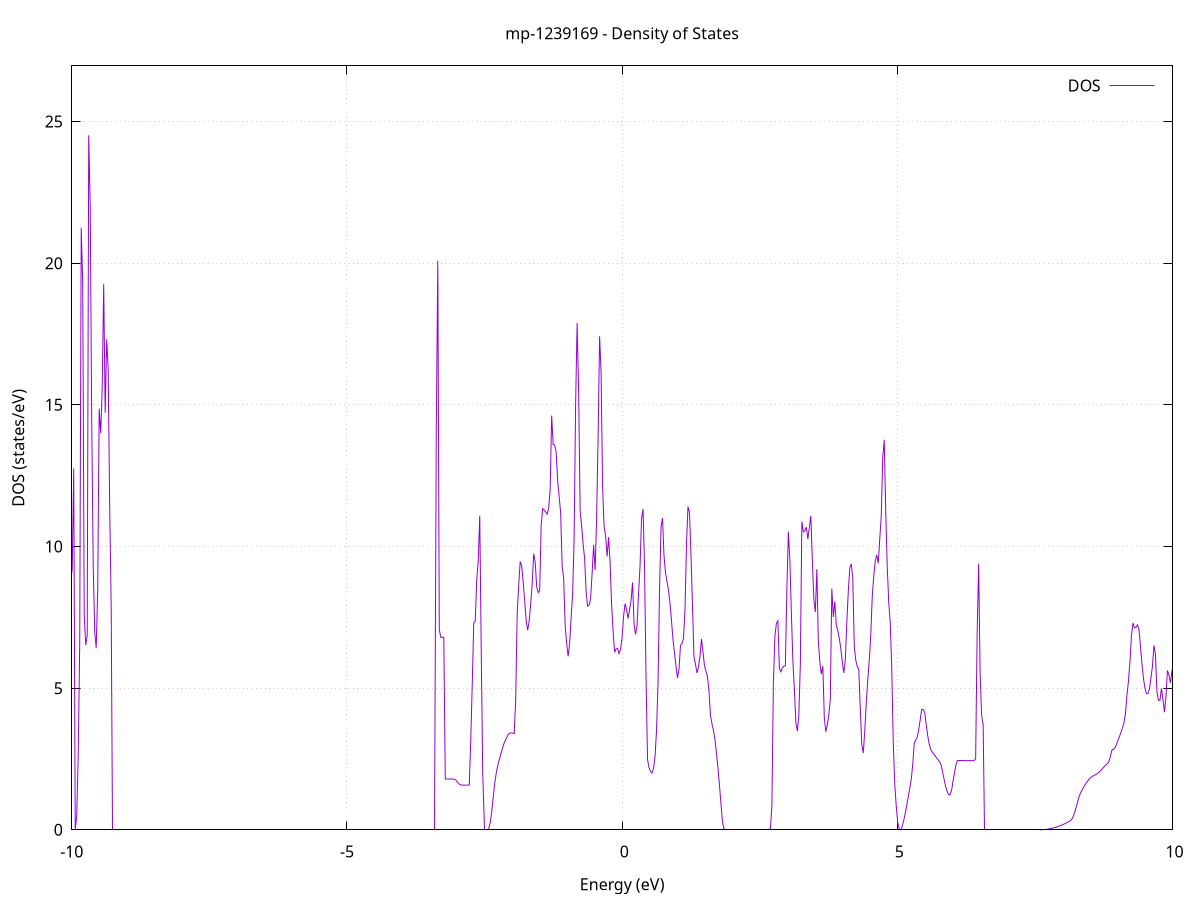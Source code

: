 set title 'mp-1239169 - Density of States'
set xlabel 'Energy (eV)'
set ylabel 'DOS (states/eV)'
set grid
set xrange [-10:10]
set yrange [0:26.967]
set xzeroaxis lt -1
set terminal png size 800,600
set output 'mp-1239169_dos_gnuplot.png'
plot '-' using 1:2 with lines title 'DOS'
-36.125800 0.000000
-36.098600 0.000000
-36.071400 0.000000
-36.044100 0.000000
-36.016900 0.000000
-35.989700 0.000000
-35.962500 0.000000
-35.935200 0.000000
-35.908000 0.000000
-35.880800 0.000000
-35.853600 0.000000
-35.826400 0.000000
-35.799100 0.000000
-35.771900 0.000000
-35.744700 0.000000
-35.717500 0.000000
-35.690200 0.000000
-35.663000 0.000000
-35.635800 0.000000
-35.608600 0.000000
-35.581400 0.000000
-35.554100 0.000000
-35.526900 0.000000
-35.499700 0.000000
-35.472500 0.000000
-35.445200 0.000000
-35.418000 0.000000
-35.390800 0.000000
-35.363600 0.000000
-35.336300 0.000000
-35.309100 0.000000
-35.281900 0.000000
-35.254700 0.000000
-35.227500 0.000000
-35.200200 0.000000
-35.173000 0.000000
-35.145800 0.000000
-35.118600 0.000000
-35.091300 0.000000
-35.064100 0.000000
-35.036900 0.000000
-35.009700 0.000000
-34.982500 0.000000
-34.955200 0.000000
-34.928000 0.000000
-34.900800 0.000000
-34.873600 0.000000
-34.846300 0.000000
-34.819100 0.000000
-34.791900 0.000000
-34.764700 0.000000
-34.737400 0.000000
-34.710200 0.000000
-34.683000 0.000000
-34.655800 0.000000
-34.628600 0.000000
-34.601300 0.000000
-34.574100 0.000000
-34.546900 0.000000
-34.519700 0.000000
-34.492400 0.000000
-34.465200 0.000000
-34.438000 0.000000
-34.410800 0.000000
-34.383600 0.000000
-34.356300 0.000000
-34.329100 0.000000
-34.301900 0.000000
-34.274700 0.000000
-34.247400 0.000000
-34.220200 0.000000
-34.193000 0.000000
-34.165800 0.000000
-34.138600 0.000000
-34.111300 0.000000
-34.084100 0.000000
-34.056900 0.000000
-34.029700 0.000000
-34.002400 0.000000
-33.975200 0.000000
-33.948000 0.000000
-33.920800 0.000000
-33.893500 0.000000
-33.866300 0.000000
-33.839100 0.000000
-33.811900 0.000000
-33.784700 0.000000
-33.757400 0.000000
-33.730200 0.000000
-33.703000 0.000000
-33.675800 0.000000
-33.648500 1386.197700
-33.621300 0.000000
-33.594100 0.000000
-33.566900 0.000000
-33.539700 0.000000
-33.512400 0.000000
-33.485200 0.000000
-33.458000 0.000000
-33.430800 0.000000
-33.403500 0.000000
-33.376300 0.000000
-33.349100 0.000000
-33.321900 0.000000
-33.294600 0.000000
-33.267400 0.000000
-33.240200 0.000000
-33.213000 0.000000
-33.185800 0.000000
-33.158500 0.000000
-33.131300 0.000000
-33.104100 0.000000
-33.076900 0.000000
-33.049600 0.000000
-33.022400 0.000000
-32.995200 0.000000
-32.968000 0.000000
-32.940800 0.000000
-32.913500 0.000000
-32.886300 0.000000
-32.859100 0.000000
-32.831900 0.000000
-32.804600 0.000000
-32.777400 0.000000
-32.750200 0.000000
-32.723000 0.000000
-32.695800 0.000000
-32.668500 0.000000
-32.641300 0.000000
-32.614100 0.000000
-32.586900 0.000000
-32.559600 0.000000
-32.532400 0.000000
-32.505200 0.000000
-32.478000 0.000000
-32.450700 0.000000
-32.423500 0.000000
-32.396300 0.000000
-32.369100 0.000000
-32.341900 0.000000
-32.314600 0.000000
-32.287400 0.000000
-32.260200 0.000000
-32.233000 0.000000
-32.205700 0.000000
-32.178500 0.000000
-32.151300 0.000000
-32.124100 0.000000
-32.096900 0.000000
-32.069600 0.000000
-32.042400 0.000000
-32.015200 0.000000
-31.988000 0.000000
-31.960700 0.000000
-31.933500 0.000000
-31.906300 0.000000
-31.879100 0.000000
-31.851800 0.000000
-31.824600 0.000000
-31.797400 0.000000
-31.770200 0.000000
-31.743000 0.000000
-31.715700 0.000000
-31.688500 0.000000
-31.661300 0.000000
-31.634100 0.000000
-31.606800 0.000000
-31.579600 0.000000
-31.552400 0.000000
-31.525200 0.000000
-31.498000 0.000000
-31.470700 0.000000
-31.443500 0.000000
-31.416300 0.000000
-31.389100 0.000000
-31.361800 0.000000
-31.334600 0.000000
-31.307400 0.000000
-31.280200 0.000000
-31.253000 0.000000
-31.225700 0.000000
-31.198500 0.000000
-31.171300 0.000000
-31.144100 0.000000
-31.116800 0.000000
-31.089600 0.000000
-31.062400 0.000000
-31.035200 0.000000
-31.007900 0.000000
-30.980700 0.000000
-30.953500 0.000000
-30.926300 0.000000
-30.899100 0.000000
-30.871800 0.000000
-30.844600 0.000000
-30.817400 0.000000
-30.790200 0.000000
-30.762900 0.000000
-30.735700 0.000000
-30.708500 0.000000
-30.681300 0.000000
-30.654100 0.000000
-30.626800 0.000000
-30.599600 0.000000
-30.572400 0.000000
-30.545200 0.000000
-30.517900 0.000000
-30.490700 0.000000
-30.463500 0.000000
-30.436300 0.000000
-30.409000 0.000000
-30.381800 0.000000
-30.354600 0.000000
-30.327400 0.000000
-30.300200 0.000000
-30.272900 0.000000
-30.245700 0.000000
-30.218500 0.000000
-30.191300 0.000000
-30.164000 0.000000
-30.136800 0.000000
-30.109600 0.000000
-30.082400 0.000000
-30.055200 0.000000
-30.027900 0.000000
-30.000700 0.000000
-29.973500 0.000000
-29.946300 0.000000
-29.919000 0.000000
-29.891800 0.000000
-29.864600 0.000000
-29.837400 0.000000
-29.810100 0.000000
-29.782900 0.000000
-29.755700 0.000000
-29.728500 0.000000
-29.701300 0.000000
-29.674000 0.000000
-29.646800 0.000000
-29.619600 0.000000
-29.592400 0.000000
-29.565100 0.000000
-29.537900 0.000000
-29.510700 0.000000
-29.483500 0.000000
-29.456300 0.000000
-29.429000 0.000000
-29.401800 0.000000
-29.374600 0.000000
-29.347400 0.000000
-29.320100 0.000000
-29.292900 0.000000
-29.265700 0.000000
-29.238500 0.000000
-29.211300 0.000000
-29.184000 0.000000
-29.156800 0.000000
-29.129600 0.000000
-29.102400 0.000000
-29.075100 0.000000
-29.047900 0.000000
-29.020700 0.000000
-28.993500 0.000000
-28.966200 0.000000
-28.939000 0.000000
-28.911800 0.000000
-28.884600 0.000000
-28.857400 0.000000
-28.830100 0.000000
-28.802900 0.000000
-28.775700 0.000000
-28.748500 0.000000
-28.721200 0.000000
-28.694000 0.000000
-28.666800 0.000000
-28.639600 0.000000
-28.612400 0.000000
-28.585100 0.000000
-28.557900 0.000000
-28.530700 0.000000
-28.503500 0.000000
-28.476200 0.000000
-28.449000 0.000000
-28.421800 0.000000
-28.394600 0.000000
-28.367300 0.000000
-28.340100 0.000000
-28.312900 0.000000
-28.285700 0.000000
-28.258500 0.000000
-28.231200 0.000000
-28.204000 0.000000
-28.176800 0.000000
-28.149600 0.000000
-28.122300 0.000000
-28.095100 0.000000
-28.067900 0.000000
-28.040700 0.000000
-28.013500 0.000000
-27.986200 0.000000
-27.959000 0.000000
-27.931800 0.000000
-27.904600 0.000000
-27.877300 0.000000
-27.850100 0.000000
-27.822900 0.000000
-27.795700 0.000000
-27.768500 0.000000
-27.741200 0.000000
-27.714000 0.000000
-27.686800 0.000000
-27.659600 0.000000
-27.632300 0.000000
-27.605100 0.000000
-27.577900 0.000000
-27.550700 0.000000
-27.523400 0.000000
-27.496200 0.000000
-27.469000 0.000000
-27.441800 0.000000
-27.414600 0.000000
-27.387300 0.000000
-27.360100 0.000000
-27.332900 0.000000
-27.305700 0.000000
-27.278400 0.000000
-27.251200 0.000000
-27.224000 0.000000
-27.196800 0.000000
-27.169600 0.000000
-27.142300 0.000000
-27.115100 0.000000
-27.087900 0.000000
-27.060700 0.000000
-27.033400 0.000000
-27.006200 0.000000
-26.979000 0.000000
-26.951800 0.000000
-26.924500 0.000000
-26.897300 0.000000
-26.870100 0.000000
-26.842900 0.000000
-26.815700 0.000000
-26.788400 0.000000
-26.761200 0.000000
-26.734000 0.000000
-26.706800 0.000000
-26.679500 0.000000
-26.652300 0.000000
-26.625100 0.000000
-26.597900 0.000000
-26.570700 0.000000
-26.543400 0.000000
-26.516200 0.000000
-26.489000 0.000000
-26.461800 0.000000
-26.434500 0.000000
-26.407300 0.000000
-26.380100 0.000000
-26.352900 0.000000
-26.325700 0.000000
-26.298400 0.000000
-26.271200 0.000000
-26.244000 0.000000
-26.216800 0.000000
-26.189500 0.000000
-26.162300 0.000000
-26.135100 0.000000
-26.107900 0.000000
-26.080600 0.000000
-26.053400 0.000000
-26.026200 0.000000
-25.999000 0.000000
-25.971800 0.000000
-25.944500 0.000000
-25.917300 0.000000
-25.890100 0.000000
-25.862900 0.000000
-25.835600 0.000000
-25.808400 0.000000
-25.781200 0.000000
-25.754000 0.000000
-25.726800 0.000000
-25.699500 0.000000
-25.672300 0.000000
-25.645100 0.000000
-25.617900 0.000000
-25.590600 0.000000
-25.563400 0.000000
-25.536200 0.000000
-25.509000 0.000000
-25.481700 0.000000
-25.454500 0.000000
-25.427300 0.000000
-25.400100 0.000000
-25.372900 0.000000
-25.345600 0.000000
-25.318400 0.000000
-25.291200 0.000000
-25.264000 0.000000
-25.236700 0.000000
-25.209500 0.000000
-25.182300 0.000000
-25.155100 0.000000
-25.127900 0.000000
-25.100600 0.000000
-25.073400 0.000000
-25.046200 0.000000
-25.019000 0.000000
-24.991700 0.000000
-24.964500 0.000000
-24.937300 0.000000
-24.910100 0.000000
-24.882800 0.000000
-24.855600 0.000000
-24.828400 0.000000
-24.801200 0.000000
-24.774000 0.000000
-24.746700 0.000000
-24.719500 0.000000
-24.692300 0.000000
-24.665100 0.000000
-24.637800 0.000000
-24.610600 0.000000
-24.583400 0.000000
-24.556200 0.000000
-24.529000 0.000000
-24.501700 0.000000
-24.474500 0.000000
-24.447300 0.000000
-24.420100 0.000000
-24.392800 0.000000
-24.365600 0.000000
-24.338400 0.000000
-24.311200 0.000000
-24.284000 0.000000
-24.256700 0.000000
-24.229500 0.000000
-24.202300 0.000000
-24.175100 0.000000
-24.147800 0.000000
-24.120600 0.000000
-24.093400 0.000000
-24.066200 0.000000
-24.038900 0.000000
-24.011700 0.000000
-23.984500 0.000000
-23.957300 0.000000
-23.930100 0.000000
-23.902800 0.000000
-23.875600 0.000000
-23.848400 0.000000
-23.821200 0.000000
-23.793900 0.000000
-23.766700 0.000000
-23.739500 0.000000
-23.712300 0.000000
-23.685100 0.000000
-23.657800 0.000000
-23.630600 0.000000
-23.603400 0.000000
-23.576200 0.000000
-23.548900 0.000000
-23.521700 0.000000
-23.494500 0.000000
-23.467300 0.000000
-23.440000 0.000000
-23.412800 0.000000
-23.385600 0.000000
-23.358400 0.000000
-23.331200 0.000000
-23.303900 0.000000
-23.276700 0.000000
-23.249500 0.000000
-23.222300 0.000000
-23.195000 0.000000
-23.167800 0.000000
-23.140600 0.000000
-23.113400 0.000000
-23.086200 0.000000
-23.058900 0.000000
-23.031700 0.000000
-23.004500 0.000000
-22.977300 0.000000
-22.950000 0.000000
-22.922800 0.000000
-22.895600 0.000000
-22.868400 0.000000
-22.841200 0.000000
-22.813900 0.000000
-22.786700 0.000000
-22.759500 0.000000
-22.732300 0.000000
-22.705000 0.000000
-22.677800 0.000000
-22.650600 0.000000
-22.623400 0.000000
-22.596100 0.000000
-22.568900 0.000000
-22.541700 0.000000
-22.514500 0.000000
-22.487300 0.000000
-22.460000 0.000000
-22.432800 0.000000
-22.405600 0.000000
-22.378400 0.000000
-22.351100 0.000000
-22.323900 0.000000
-22.296700 0.000000
-22.269500 0.000000
-22.242300 0.000000
-22.215000 0.000000
-22.187800 0.000000
-22.160600 0.000000
-22.133400 0.000000
-22.106100 0.000000
-22.078900 0.000000
-22.051700 0.000000
-22.024500 0.000000
-21.997200 0.000000
-21.970000 0.000000
-21.942800 0.000000
-21.915600 0.000000
-21.888400 0.000000
-21.861100 0.000000
-21.833900 0.000000
-21.806700 0.000000
-21.779500 0.000000
-21.752200 0.000000
-21.725000 0.000000
-21.697800 0.000000
-21.670600 0.000000
-21.643400 0.000000
-21.616100 0.000000
-21.588900 0.000000
-21.561700 0.000000
-21.534500 0.000000
-21.507200 0.000000
-21.480000 0.000000
-21.452800 0.000000
-21.425600 0.000000
-21.398400 0.000000
-21.371100 0.000000
-21.343900 0.000000
-21.316700 0.000000
-21.289500 0.000000
-21.262200 0.000000
-21.235000 0.000000
-21.207800 0.000000
-21.180600 0.000000
-21.153300 0.000000
-21.126100 0.000000
-21.098900 0.000000
-21.071700 0.000000
-21.044500 0.000000
-21.017200 0.000000
-20.990000 0.000000
-20.962800 0.000000
-20.935600 0.000000
-20.908300 0.000000
-20.881100 0.000000
-20.853900 0.000000
-20.826700 0.000000
-20.799500 0.000000
-20.772200 0.000000
-20.745000 0.000000
-20.717800 0.000000
-20.690600 0.000000
-20.663300 0.000000
-20.636100 0.000000
-20.608900 0.000000
-20.581700 0.000000
-20.554400 0.000000
-20.527200 0.000000
-20.500000 0.000000
-20.472800 0.000000
-20.445600 0.000000
-20.418300 0.000000
-20.391100 0.000000
-20.363900 0.000000
-20.336700 0.000000
-20.309400 0.000000
-20.282200 0.000000
-20.255000 0.000000
-20.227800 0.000000
-20.200600 0.000000
-20.173300 0.000000
-20.146100 0.000000
-20.118900 0.000000
-20.091700 0.000000
-20.064400 0.000000
-20.037200 0.000000
-20.010000 0.000000
-19.982800 0.000000
-19.955600 0.000000
-19.928300 0.000000
-19.901100 0.000000
-19.873900 0.000000
-19.846700 0.000000
-19.819400 0.000000
-19.792200 0.000000
-19.765000 0.000000
-19.737800 0.000000
-19.710500 0.000000
-19.683300 0.000000
-19.656100 0.000000
-19.628900 0.000000
-19.601700 0.000000
-19.574400 0.000000
-19.547200 0.000000
-19.520000 0.000000
-19.492800 0.000000
-19.465500 0.000000
-19.438300 0.000000
-19.411100 0.000000
-19.383900 0.000000
-19.356700 0.000000
-19.329400 0.000000
-19.302200 0.000000
-19.275000 0.000000
-19.247800 0.000000
-19.220500 0.000000
-19.193300 0.000000
-19.166100 0.000000
-19.138900 0.000000
-19.111600 0.000000
-19.084400 0.000000
-19.057200 0.000000
-19.030000 0.000000
-19.002800 0.000000
-18.975500 0.000000
-18.948300 0.000000
-18.921100 0.000000
-18.893900 0.000000
-18.866600 0.000000
-18.839400 0.000000
-18.812200 0.000000
-18.785000 0.000000
-18.757800 0.000000
-18.730500 0.000000
-18.703300 0.000000
-18.676100 0.000000
-18.648900 0.000000
-18.621600 0.000000
-18.594400 0.000000
-18.567200 0.000000
-18.540000 0.000000
-18.512700 0.000000
-18.485500 0.000000
-18.458300 0.000000
-18.431100 0.000000
-18.403900 0.000000
-18.376600 0.000000
-18.349400 0.000000
-18.322200 0.000000
-18.295000 0.000000
-18.267700 0.000000
-18.240500 0.000000
-18.213300 0.000000
-18.186100 0.000000
-18.158900 0.000000
-18.131600 0.000000
-18.104400 0.000000
-18.077200 0.000000
-18.050000 0.000000
-18.022700 0.000000
-17.995500 0.000000
-17.968300 0.000000
-17.941100 0.000000
-17.913900 0.000000
-17.886600 0.000000
-17.859400 0.000000
-17.832200 0.000000
-17.805000 0.000000
-17.777700 0.000000
-17.750500 0.000000
-17.723300 0.000000
-17.696100 0.000000
-17.668800 0.000000
-17.641600 0.000000
-17.614400 0.000000
-17.587200 0.000000
-17.560000 0.000000
-17.532700 0.000000
-17.505500 0.000000
-17.478300 0.000000
-17.451100 0.000000
-17.423800 0.000000
-17.396600 0.000000
-17.369400 0.000000
-17.342200 0.000000
-17.315000 0.000000
-17.287700 0.000000
-17.260500 0.000000
-17.233300 0.000000
-17.206100 0.000000
-17.178800 0.000000
-17.151600 0.000000
-17.124400 0.000000
-17.097200 0.000000
-17.069900 0.000000
-17.042700 0.000000
-17.015500 0.000000
-16.988300 0.000000
-16.961100 0.000000
-16.933800 0.000000
-16.906600 0.000000
-16.879400 0.000000
-16.852200 0.000000
-16.824900 0.000000
-16.797700 0.000000
-16.770500 0.000000
-16.743300 0.000000
-16.716100 0.000000
-16.688800 0.000000
-16.661600 0.000000
-16.634400 0.000000
-16.607200 0.000000
-16.579900 0.000000
-16.552700 0.000000
-16.525500 0.000000
-16.498300 0.000000
-16.471100 0.000000
-16.443800 0.000000
-16.416600 0.000000
-16.389400 0.000000
-16.362200 0.000000
-16.334900 0.000000
-16.307700 0.000000
-16.280500 0.000000
-16.253300 0.000000
-16.226000 0.000000
-16.198800 0.000000
-16.171600 0.000000
-16.144400 0.000000
-16.117200 0.000000
-16.089900 0.000000
-16.062700 0.000000
-16.035500 0.000000
-16.008300 0.000000
-15.981000 0.000000
-15.953800 0.000000
-15.926600 0.000000
-15.899400 0.000000
-15.872200 0.000000
-15.844900 0.000000
-15.817700 0.000000
-15.790500 0.000000
-15.763300 0.000000
-15.736000 0.000000
-15.708800 0.000000
-15.681600 0.000000
-15.654400 0.000000
-15.627100 0.000000
-15.599900 0.000000
-15.572700 0.000000
-15.545500 0.000000
-15.518300 0.000000
-15.491000 0.000000
-15.463800 0.000000
-15.436600 0.000000
-15.409400 0.000000
-15.382100 0.000000
-15.354900 0.000000
-15.327700 0.000000
-15.300500 0.000000
-15.273300 0.000000
-15.246000 0.000000
-15.218800 0.000000
-15.191600 0.000000
-15.164400 0.000000
-15.137100 0.000000
-15.109900 0.000000
-15.082700 0.000000
-15.055500 0.000000
-15.028300 0.000000
-15.001000 0.000000
-14.973800 0.000000
-14.946600 0.000000
-14.919400 0.000000
-14.892100 0.000000
-14.864900 0.000000
-14.837700 0.000000
-14.810500 0.000000
-14.783200 0.000000
-14.756000 0.000000
-14.728800 0.000000
-14.701600 0.000000
-14.674400 0.000000
-14.647100 0.000000
-14.619900 0.000000
-14.592700 0.000000
-14.565500 0.000000
-14.538200 0.000000
-14.511000 0.000000
-14.483800 0.000000
-14.456600 0.000000
-14.429400 0.000000
-14.402100 0.000000
-14.374900 0.000000
-14.347700 0.000000
-14.320500 0.000000
-14.293200 0.000000
-14.266000 0.000000
-14.238800 0.000000
-14.211600 0.000000
-14.184300 0.000000
-14.157100 0.000000
-14.129900 0.000000
-14.102700 0.000000
-14.075500 0.000000
-14.048200 0.000000
-14.021000 0.000000
-13.993800 0.000000
-13.966600 0.000000
-13.939300 0.000000
-13.912100 0.000000
-13.884900 0.000000
-13.857700 0.000000
-13.830500 0.000000
-13.803200 0.000000
-13.776000 0.000000
-13.748800 0.000000
-13.721600 0.000000
-13.694300 0.000000
-13.667100 0.000000
-13.639900 0.000000
-13.612700 0.000000
-13.585400 0.000000
-13.558200 0.000000
-13.531000 0.000000
-13.503800 0.000000
-13.476600 0.000000
-13.449300 0.000000
-13.422100 0.000000
-13.394900 0.000000
-13.367700 0.000000
-13.340400 0.000000
-13.313200 0.000000
-13.286000 0.000000
-13.258800 0.000000
-13.231600 0.000000
-13.204300 0.000000
-13.177100 0.000000
-13.149900 0.000000
-13.122700 0.000000
-13.095400 0.000000
-13.068200 0.000000
-13.041000 0.000000
-13.013800 0.000000
-12.986600 0.000000
-12.959300 0.000000
-12.932100 0.000000
-12.904900 0.000000
-12.877700 0.000000
-12.850400 0.000000
-12.823200 0.000000
-12.796000 0.000000
-12.768800 0.000000
-12.741500 0.000000
-12.714300 0.000000
-12.687100 0.000000
-12.659900 0.000000
-12.632700 0.000000
-12.605400 0.000000
-12.578200 0.000000
-12.551000 0.000000
-12.523800 0.000000
-12.496500 0.000000
-12.469300 0.000000
-12.442100 0.000000
-12.414900 0.000000
-12.387700 0.000000
-12.360400 0.000000
-12.333200 0.000000
-12.306000 0.000000
-12.278800 0.000000
-12.251500 0.000000
-12.224300 0.000000
-12.197100 0.000000
-12.169900 0.000000
-12.142600 0.000000
-12.115400 0.000000
-12.088200 0.000000
-12.061000 0.000000
-12.033800 0.000000
-12.006500 0.000000
-11.979300 0.000000
-11.952100 0.000000
-11.924900 0.000000
-11.897600 0.000000
-11.870400 0.000000
-11.843200 0.000000
-11.816000 0.000000
-11.788800 0.000000
-11.761500 0.000000
-11.734300 0.000000
-11.707100 0.000000
-11.679900 0.000000
-11.652600 0.000000
-11.625400 0.000000
-11.598200 0.000000
-11.571000 0.000000
-11.543800 0.000000
-11.516500 0.000000
-11.489300 0.349300
-11.462100 2.878400
-11.434900 4.936500
-11.407600 4.938000
-11.380400 4.939500
-11.353200 4.716400
-11.326000 3.036900
-11.298700 1.832300
-11.271500 1.832400
-11.244300 1.832500
-11.217100 1.832600
-11.189900 1.832600
-11.162600 1.832700
-11.135400 1.832800
-11.108200 1.832900
-11.081000 1.833000
-11.053700 1.833100
-11.026500 1.833200
-10.999300 1.833300
-10.972100 1.674900
-10.944900 1.409400
-10.917600 1.409500
-10.890400 1.409500
-10.863200 1.409600
-10.836000 1.409600
-10.808700 1.409700
-10.781500 1.409700
-10.754300 1.409800
-10.727100 1.409800
-10.699800 1.409900
-10.672600 1.409900
-10.645400 1.410000
-10.618200 1.410000
-10.591000 1.410100
-10.563700 1.410200
-10.536500 1.410200
-10.509300 1.413300
-10.482100 1.661600
-10.454800 1.661600
-10.427600 1.661700
-10.400400 1.661700
-10.373200 1.661800
-10.346000 1.661800
-10.318700 1.661900
-10.291500 1.661900
-10.264300 1.662000
-10.237100 1.662000
-10.209800 1.662100
-10.182600 1.662100
-10.155400 1.662200
-10.128200 1.662200
-10.101000 1.662300
-10.073700 7.329600
-10.046500 8.859300
-10.019300 8.750300
-9.992100 9.201500
-9.964800 12.761300
-9.937600 0.000000
-9.910400 0.518400
-9.883200 2.605000
-9.855900 6.567400
-9.828700 21.254300
-9.801500 19.297200
-9.774300 7.598900
-9.747100 6.517800
-9.719800 6.847500
-9.692600 24.515300
-9.665400 22.067800
-9.638200 14.543300
-9.610900 9.372900
-9.583700 6.977600
-9.556500 6.421200
-9.529300 8.416700
-9.502100 14.862100
-9.474800 13.995200
-9.447600 15.537900
-9.420400 19.258300
-9.393200 14.721000
-9.365900 17.313500
-9.338700 16.251600
-9.311500 11.432200
-9.284300 7.909600
-9.257000 0.000000
-9.229800 0.000000
-9.202600 0.000000
-9.175400 0.000000
-9.148200 0.000000
-9.120900 0.000000
-9.093700 0.000000
-9.066500 0.000000
-9.039300 0.000000
-9.012000 0.000000
-8.984800 0.000000
-8.957600 0.000000
-8.930400 0.000000
-8.903200 0.000000
-8.875900 0.000000
-8.848700 0.000000
-8.821500 0.000000
-8.794300 0.000000
-8.767000 0.000000
-8.739800 0.000000
-8.712600 0.000000
-8.685400 0.000000
-8.658100 0.000000
-8.630900 0.000000
-8.603700 0.000000
-8.576500 0.000000
-8.549300 0.000000
-8.522000 0.000000
-8.494800 0.000000
-8.467600 0.000000
-8.440400 0.000000
-8.413100 0.000000
-8.385900 0.000000
-8.358700 0.000000
-8.331500 0.000000
-8.304300 0.000000
-8.277000 0.000000
-8.249800 0.000000
-8.222600 0.000000
-8.195400 0.000000
-8.168100 0.000000
-8.140900 0.000000
-8.113700 0.000000
-8.086500 0.000000
-8.059300 0.000000
-8.032000 0.000000
-8.004800 0.000000
-7.977600 0.000000
-7.950400 0.000000
-7.923100 0.000000
-7.895900 0.000000
-7.868700 0.000000
-7.841500 0.000000
-7.814200 0.000000
-7.787000 0.000000
-7.759800 0.000000
-7.732600 0.000000
-7.705400 0.000000
-7.678100 0.000000
-7.650900 0.000000
-7.623700 0.000000
-7.596500 0.000000
-7.569200 0.000000
-7.542000 0.000000
-7.514800 0.000000
-7.487600 0.000000
-7.460400 0.000000
-7.433100 0.000000
-7.405900 0.000000
-7.378700 0.000000
-7.351500 0.000000
-7.324200 0.000000
-7.297000 0.000000
-7.269800 0.000000
-7.242600 0.000000
-7.215300 0.000000
-7.188100 0.000000
-7.160900 0.000000
-7.133700 0.000000
-7.106500 0.000000
-7.079200 0.000000
-7.052000 0.000000
-7.024800 0.000000
-6.997600 0.000000
-6.970300 0.000000
-6.943100 0.000000
-6.915900 0.000000
-6.888700 0.000000
-6.861500 0.000000
-6.834200 0.000000
-6.807000 0.000000
-6.779800 0.000000
-6.752600 0.000000
-6.725300 0.000000
-6.698100 0.000000
-6.670900 0.000000
-6.643700 0.000000
-6.616500 0.000000
-6.589200 0.000000
-6.562000 0.000000
-6.534800 0.000000
-6.507600 0.000000
-6.480300 0.000000
-6.453100 0.000000
-6.425900 0.000000
-6.398700 0.000000
-6.371400 0.000000
-6.344200 0.000000
-6.317000 0.000000
-6.289800 0.000000
-6.262600 0.000000
-6.235300 0.000000
-6.208100 0.000000
-6.180900 0.000000
-6.153700 0.000000
-6.126400 0.000000
-6.099200 0.000000
-6.072000 0.000000
-6.044800 0.000000
-6.017600 0.000000
-5.990300 0.000000
-5.963100 0.000000
-5.935900 0.000000
-5.908700 0.000000
-5.881400 0.000000
-5.854200 0.000000
-5.827000 0.000000
-5.799800 0.000000
-5.772500 0.000000
-5.745300 0.000000
-5.718100 0.000000
-5.690900 0.000000
-5.663700 0.000000
-5.636400 0.000000
-5.609200 0.000000
-5.582000 0.000000
-5.554800 0.000000
-5.527500 0.000000
-5.500300 0.000000
-5.473100 0.000000
-5.445900 0.000000
-5.418700 0.000000
-5.391400 0.000000
-5.364200 0.000000
-5.337000 0.000000
-5.309800 0.000000
-5.282500 0.000000
-5.255300 0.000000
-5.228100 0.000000
-5.200900 0.000000
-5.173700 0.000000
-5.146400 0.000000
-5.119200 0.000000
-5.092000 0.000000
-5.064800 0.000000
-5.037500 0.000000
-5.010300 0.000000
-4.983100 0.000000
-4.955900 0.000000
-4.928600 0.000000
-4.901400 0.000000
-4.874200 0.000000
-4.847000 0.000000
-4.819800 0.000000
-4.792500 0.000000
-4.765300 0.000000
-4.738100 0.000000
-4.710900 0.000000
-4.683600 0.000000
-4.656400 0.000000
-4.629200 0.000000
-4.602000 0.000000
-4.574800 0.000000
-4.547500 0.000000
-4.520300 0.000000
-4.493100 0.000000
-4.465900 0.000000
-4.438600 0.000000
-4.411400 0.000000
-4.384200 0.000000
-4.357000 0.000000
-4.329700 0.000000
-4.302500 0.000000
-4.275300 0.000000
-4.248100 0.000000
-4.220900 0.000000
-4.193600 0.000000
-4.166400 0.000000
-4.139200 0.000000
-4.112000 0.000000
-4.084700 0.000000
-4.057500 0.000000
-4.030300 0.000000
-4.003100 0.000000
-3.975900 0.000000
-3.948600 0.000000
-3.921400 0.000000
-3.894200 0.000000
-3.867000 0.000000
-3.839700 0.000000
-3.812500 0.000000
-3.785300 0.000000
-3.758100 0.000000
-3.730800 0.000000
-3.703600 0.000000
-3.676400 0.000000
-3.649200 0.000000
-3.622000 0.000000
-3.594700 0.000000
-3.567500 0.000000
-3.540300 0.000000
-3.513100 0.000000
-3.485800 0.000000
-3.458600 0.000000
-3.431400 0.000000
-3.404200 0.000000
-3.377000 14.166000
-3.349700 20.091700
-3.322500 7.069800
-3.295300 6.792700
-3.268100 6.796400
-3.240800 6.800500
-3.213600 1.793400
-3.186400 1.792700
-3.159200 1.791900
-3.132000 1.791200
-3.104700 1.790500
-3.077500 1.789900
-3.050300 1.789200
-3.023100 1.761700
-2.995800 1.687600
-2.968600 1.628800
-2.941400 1.585600
-2.914200 1.578600
-2.886900 1.578200
-2.859700 1.577800
-2.832500 1.577500
-2.805300 1.577100
-2.778100 1.581500
-2.750800 3.153700
-2.723600 5.146900
-2.696400 7.289700
-2.669200 7.363700
-2.641900 8.836300
-2.614700 9.490300
-2.587500 11.090200
-2.560300 6.325300
-2.533100 1.969500
-2.505800 0.000000
-2.478600 0.000000
-2.451400 0.000000
-2.424200 0.000000
-2.396900 0.254600
-2.369700 0.638600
-2.342500 1.147800
-2.315300 1.637700
-2.288000 1.998400
-2.260800 2.266500
-2.233600 2.466700
-2.206400 2.657300
-2.179200 2.841700
-2.151900 3.020100
-2.124700 3.144700
-2.097500 3.260100
-2.070300 3.365300
-2.043000 3.409500
-2.015800 3.421000
-1.988600 3.415800
-1.961400 3.397500
-1.934200 4.575500
-1.906900 7.657400
-1.879700 8.628900
-1.852500 9.472400
-1.825300 9.313900
-1.798000 8.749500
-1.770800 8.080300
-1.743600 7.385300
-1.716400 7.041600
-1.689200 7.365200
-1.661900 7.973300
-1.634700 8.667900
-1.607500 9.744800
-1.580300 9.459200
-1.553000 8.584700
-1.525800 8.370200
-1.498600 8.441600
-1.471400 10.752700
-1.444100 11.336800
-1.416900 11.285100
-1.389700 11.219500
-1.362500 11.144100
-1.335300 11.345700
-1.308000 12.006400
-1.280800 14.622500
-1.253600 13.599700
-1.226400 13.586800
-1.199100 13.337200
-1.171900 12.330200
-1.144700 11.759700
-1.117500 11.193800
-1.090300 9.299100
-1.063000 8.895200
-1.035800 7.224700
-1.008600 6.601200
-0.981400 6.122100
-0.954100 6.572900
-0.926900 7.490800
-0.899700 8.348500
-0.872500 10.298500
-0.845200 15.033500
-0.818000 17.892400
-0.790800 15.514400
-0.763600 11.253800
-0.736400 10.727100
-0.709100 10.084700
-0.681900 9.581000
-0.654700 8.405600
-0.627500 7.894900
-0.600200 7.931400
-0.573000 8.159000
-0.545800 9.051500
-0.518600 10.054200
-0.491400 9.173000
-0.464100 10.965500
-0.436900 13.850600
-0.409700 17.420000
-0.382500 16.120400
-0.355200 12.085100
-0.328000 10.724200
-0.300800 10.375300
-0.273600 9.651000
-0.246400 10.330000
-0.219100 9.429800
-0.191900 7.974000
-0.164700 7.015100
-0.137500 6.270000
-0.110200 6.390400
-0.083000 6.398700
-0.055800 6.219400
-0.028600 6.384500
-0.001300 6.771300
0.025900 7.536200
0.053100 7.981700
0.080300 7.777800
0.107500 7.459100
0.134800 7.765400
0.162000 8.098000
0.189200 8.727600
0.216400 7.263100
0.243700 6.891900
0.270900 7.211800
0.298100 8.334700
0.325300 9.321900
0.352500 10.974800
0.379800 11.325700
0.407000 9.301300
0.434200 5.345900
0.461400 2.480200
0.488700 2.191400
0.515900 2.063200
0.543100 2.001900
0.570300 2.164400
0.597600 2.578100
0.624800 3.502000
0.652000 5.189000
0.679200 8.431100
0.706400 10.675700
0.733700 11.000800
0.760900 9.660400
0.788100 9.076700
0.815300 8.762500
0.842600 8.447200
0.869800 7.993900
0.897000 7.371100
0.924200 6.706900
0.951400 6.239800
0.978700 5.782400
1.005900 5.358600
1.033100 5.671500
1.060300 6.507800
1.087600 6.576200
1.114800 6.755500
1.142000 7.768800
1.169200 10.078300
1.196400 11.413700
1.223700 11.200500
1.250900 9.681500
1.278100 7.920000
1.305300 6.107500
1.332600 5.845600
1.359800 5.534500
1.387000 5.746600
1.414200 6.117500
1.441500 6.736600
1.468700 6.274800
1.495900 5.793100
1.523100 5.599100
1.550300 5.401400
1.577600 4.917800
1.604800 4.030600
1.632000 3.746100
1.659200 3.504800
1.686500 3.208700
1.713700 2.700100
1.740900 2.190600
1.768100 1.574100
1.795300 0.930200
1.822600 0.293500
1.849800 0.030000
1.877000 0.000000
1.904200 0.000000
1.931500 0.000000
1.958700 0.000000
1.985900 0.000000
2.013100 0.000000
2.040400 0.000000
2.067600 0.000000
2.094800 0.000000
2.122000 0.000000
2.149200 0.000000
2.176500 0.000000
2.203700 0.000000
2.230900 0.000000
2.258100 0.000000
2.285400 0.000000
2.312600 0.000000
2.339800 0.000000
2.367000 0.000000
2.394200 0.000000
2.421500 0.000000
2.448700 0.000000
2.475900 0.000000
2.503100 0.000000
2.530400 0.000000
2.557600 0.000000
2.584800 0.000000
2.612000 0.000000
2.639300 0.000000
2.666500 0.000000
2.693700 0.030800
2.720900 0.848500
2.748100 5.172700
2.775400 6.832700
2.802600 7.284800
2.829800 7.379700
2.857000 5.697000
2.884300 5.578200
2.911500 5.716900
2.938700 5.774300
2.965900 5.789200
2.993100 8.481600
3.020400 10.520400
3.047600 9.520500
3.074800 7.656300
3.102000 5.965200
3.129300 4.967600
3.156500 3.794100
3.183700 3.480800
3.210900 4.070300
3.238100 5.867100
3.265400 10.878800
3.292600 10.519400
3.319800 10.558700
3.347000 10.683500
3.374300 10.263100
3.401500 10.669600
3.428700 11.084200
3.455900 9.513800
3.483200 8.145700
3.510400 7.685100
3.537600 9.202100
3.564800 6.657500
3.592000 5.926300
3.619300 5.495200
3.646500 5.773500
3.673700 3.944500
3.700900 3.463000
3.728200 3.705700
3.755400 4.061100
3.782600 4.616400
3.809800 8.514900
3.837000 7.513600
3.864300 8.055800
3.891500 7.229000
3.918700 7.029900
3.945900 6.754500
3.973200 6.398200
4.000400 5.918400
4.027600 5.536700
4.054800 5.986300
4.082100 7.315800
4.109300 8.420500
4.136500 9.257100
4.163700 9.381600
4.190900 8.879800
4.218200 6.457500
4.245400 5.985100
4.272600 5.763600
4.299800 5.655400
4.327100 4.280600
4.354300 3.013300
4.381500 2.707600
4.408700 3.494400
4.435900 4.484500
4.463200 5.290600
4.490400 5.985300
4.517600 6.878200
4.544800 8.245500
4.572100 8.960400
4.599300 9.500400
4.626500 9.703800
4.653700 9.406000
4.680900 10.264600
4.708200 11.086900
4.735400 13.154100
4.762600 13.758500
4.789800 11.203200
4.817100 9.271700
4.844300 8.016100
4.871500 7.313200
4.898700 5.705800
4.926000 3.084900
4.953200 1.623100
4.980400 0.834000
5.007600 0.246300
5.034800 0.006300
5.062100 0.000000
5.089300 0.121800
5.116500 0.333500
5.143700 0.578500
5.171000 0.856900
5.198200 1.159100
5.225400 1.455500
5.252600 1.769200
5.279800 2.291100
5.307100 3.046700
5.334300 3.168200
5.361500 3.270600
5.388700 3.536700
5.416000 3.891000
5.443200 4.250200
5.470400 4.247100
5.497600 4.135200
5.524900 3.724000
5.552100 3.324700
5.579300 3.024100
5.606500 2.837700
5.633700 2.749100
5.661000 2.675000
5.688200 2.603600
5.715400 2.534900
5.742600 2.469000
5.769900 2.404300
5.797100 2.271300
5.824300 2.032600
5.851500 1.769100
5.878700 1.522400
5.906000 1.355700
5.933200 1.233600
5.960400 1.245500
5.987600 1.409900
6.014900 1.756800
6.042100 2.037400
6.069300 2.330200
6.096500 2.439600
6.123700 2.439500
6.151000 2.439500
6.178200 2.439600
6.205400 2.439700
6.232600 2.439900
6.259900 2.440100
6.287100 2.440400
6.314300 2.440700
6.341500 2.441100
6.368800 2.441500
6.396000 2.442000
6.423200 2.515200
6.450400 6.918100
6.477600 9.398500
6.504900 5.478300
6.532100 4.038900
6.559300 3.725700
6.586500 0.000000
6.613800 0.000000
6.641000 0.000000
6.668200 0.000000
6.695400 0.000000
6.722600 0.000000
6.749900 0.000000
6.777100 0.000000
6.804300 0.000000
6.831500 0.000000
6.858800 0.000000
6.886000 0.000000
6.913200 0.000000
6.940400 0.000000
6.967700 0.000000
6.994900 0.000000
7.022100 0.000000
7.049300 0.000000
7.076500 0.000000
7.103800 0.000000
7.131000 0.000000
7.158200 0.000000
7.185400 0.000000
7.212700 0.000000
7.239900 0.000000
7.267100 0.000000
7.294300 0.000000
7.321500 0.000000
7.348800 0.000000
7.376000 0.000000
7.403200 0.000000
7.430400 0.000000
7.457700 0.000000
7.484900 0.000000
7.512100 0.000000
7.539300 0.000000
7.566600 0.000000
7.593800 0.000300
7.621000 0.002000
7.648200 0.005100
7.675400 0.009700
7.702700 0.015700
7.729900 0.023200
7.757100 0.032100
7.784300 0.042500
7.811600 0.054300
7.838800 0.067600
7.866000 0.082300
7.893200 0.098500
7.920400 0.116100
7.947700 0.135200
7.974900 0.155800
8.002100 0.177800
8.029300 0.201500
8.056600 0.227400
8.083800 0.255500
8.111000 0.285900
8.138200 0.318500
8.165400 0.353300
8.192700 0.454000
8.219900 0.603100
8.247100 0.774800
8.274300 0.972700
8.301600 1.160600
8.328800 1.298400
8.356000 1.402800
8.383200 1.499900
8.410500 1.587200
8.437700 1.664800
8.464900 1.737500
8.492100 1.800500
8.519300 1.851000
8.546600 1.889200
8.573800 1.916600
8.601000 1.944100
8.628200 1.974800
8.655500 2.013300
8.682700 2.061100
8.709900 2.118800
8.737100 2.182600
8.764300 2.240000
8.791600 2.290700
8.818800 2.343200
8.846000 2.411500
8.873200 2.603500
8.900500 2.824200
8.927700 2.834800
8.954900 2.898400
8.982100 3.013000
9.009400 3.155900
9.036600 3.296600
9.063800 3.438500
9.091000 3.595000
9.118200 3.777500
9.145500 4.102500
9.172700 4.758400
9.199900 5.250300
9.227100 5.937500
9.254400 6.856600
9.281600 7.302200
9.308800 7.135100
9.336000 7.141600
9.363200 7.234600
9.390500 7.085300
9.417700 6.484100
9.444900 5.867200
9.472100 5.352700
9.499400 4.995700
9.526600 4.810100
9.553800 4.813900
9.581000 4.969100
9.608200 5.365500
9.635500 5.763100
9.662700 6.503200
9.689900 6.205900
9.717100 4.881100
9.744400 4.576600
9.771600 4.564500
9.798800 4.988600
9.826000 4.612900
9.853300 4.151400
9.880500 4.665200
9.907700 5.626000
9.934900 5.465800
9.962100 5.186200
9.989400 5.593300
10.016600 5.819300
10.043800 6.148200
10.071000 6.461600
10.098300 6.736000
10.125500 8.287200
10.152700 8.540200
10.179900 8.247600
10.207100 7.988300
10.234400 7.832900
10.261600 8.123900
10.288800 8.179600
10.316000 7.692000
10.343300 6.918700
10.370500 6.324400
10.397700 6.318100
10.424900 7.525700
10.452200 8.876500
10.479400 7.155400
10.506600 7.327600
10.533800 7.505700
10.561000 7.715300
10.588300 7.833300
10.615500 8.154800
10.642700 8.675100
10.669900 8.501600
10.697200 8.349200
10.724400 7.795500
10.751600 6.942900
10.778800 6.680800
10.806000 6.729200
10.833300 6.618400
10.860500 6.359400
10.887700 6.196600
10.914900 6.311300
10.942200 6.589900
10.969400 7.336300
10.996600 5.245300
11.023800 4.230700
11.051000 4.411900
11.078300 4.683500
11.105500 6.287000
11.132700 7.532500
11.159900 9.864700
11.187200 9.991200
11.214400 8.932800
11.241600 8.259500
11.268800 8.201300
11.296100 9.274500
11.323300 8.312900
11.350500 7.321400
11.377700 5.606000
11.404900 4.805000
11.432200 5.556600
11.459400 6.086700
11.486600 6.579600
11.513800 7.777300
11.541100 8.210400
11.568300 8.315400
11.595500 7.671000
11.622700 9.028800
11.649900 11.239000
11.677200 12.338000
11.704400 11.653100
11.731600 10.875600
11.758800 10.204600
11.786100 9.649100
11.813300 9.252500
11.840500 8.641300
11.867700 7.656400
11.895000 7.784200
11.922200 9.276300
11.949400 8.692400
11.976600 8.232400
12.003800 9.908400
12.031100 10.406800
12.058300 11.589800
12.085500 12.705000
12.112700 14.242000
12.140000 11.477000
12.167200 8.423200
12.194400 7.218600
12.221600 6.789500
12.248800 6.440500
12.276100 6.257700
12.303300 6.087600
12.330500 5.721500
12.357700 5.640800
12.385000 5.862600
12.412200 6.145100
12.439400 7.120500
12.466600 7.782600
12.493900 8.153100
12.521100 8.511400
12.548300 8.823100
12.575500 9.580300
12.602700 10.844700
12.630000 11.559800
12.657200 10.816100
12.684400 9.176600
12.711600 7.751300
12.738900 6.844800
12.766100 6.258700
12.793300 6.028700
12.820500 5.984600
12.847700 6.168400
12.875000 6.479800
12.902200 6.723300
12.929400 7.332400
12.956600 7.701800
12.983900 7.360200
13.011100 6.725000
13.038300 6.406600
13.065500 6.230800
13.092700 6.056400
13.120000 6.086400
13.147200 6.474800
13.174400 6.679400
13.201600 6.885800
13.228900 7.027800
13.256100 7.122700
13.283300 7.142500
13.310500 7.186000
13.337800 7.274200
13.365000 7.920800
13.392200 8.035100
13.419400 7.649600
13.446600 7.440600
13.473900 7.344400
13.501100 7.474600
13.528300 7.838600
13.555500 8.302300
13.582800 8.889500
13.610000 9.082100
13.637200 9.043300
13.664400 8.746300
13.691600 8.683700
13.718900 8.915400
13.746100 9.155100
13.773300 9.017100
13.800500 8.655700
13.827800 7.618100
13.855000 6.658400
13.882200 6.136300
13.909400 5.656200
13.936700 5.253400
13.963900 4.979000
13.991100 5.004100
14.018300 5.088800
14.045500 5.355500
14.072800 5.505500
14.100000 5.627600
14.127200 6.338400
14.154400 6.990400
14.181700 7.177000
14.208900 7.209700
14.236100 7.101900
14.263300 7.167100
14.290500 7.033500
14.317800 6.699800
14.345000 6.406700
14.372200 6.174900
14.399400 6.136300
14.426700 6.142100
14.453900 6.156600
14.481100 6.159300
14.508300 6.514700
14.535500 6.448800
14.562800 6.459400
14.590000 6.438300
14.617200 6.355700
14.644400 6.383300
14.671700 6.785800
14.698900 7.992400
14.726100 10.807100
14.753300 12.030100
14.780600 11.239300
14.807800 9.992100
14.835000 7.805000
14.862200 6.692100
14.889400 6.216700
14.916700 6.130000
14.943900 5.923500
14.971100 5.709200
14.998300 5.493000
15.025600 5.177000
15.052800 4.730800
15.080000 4.675100
15.107200 5.026900
15.134400 5.437700
15.161700 5.832300
15.188900 6.287300
15.216100 6.588700
15.243300 6.701200
15.270600 6.625700
15.297800 6.398900
15.325000 6.071500
15.352200 5.714900
15.379500 5.045300
15.406700 4.904500
15.433900 4.801400
15.461100 4.756200
15.488300 4.375800
15.515600 3.735700
15.542800 3.190400
15.570000 2.862100
15.597200 2.549100
15.624500 2.254600
15.651700 1.658600
15.678900 1.044100
15.706100 0.467400
15.733300 0.288700
15.760600 0.164800
15.787800 0.075400
15.815000 0.020500
15.842200 0.000100
15.869500 0.000000
15.896700 0.000000
15.923900 0.000000
15.951100 0.000000
15.978300 0.000000
16.005600 0.000000
16.032800 0.000000
16.060000 0.000000
16.087200 0.000000
16.114500 0.000000
16.141700 0.000000
16.168900 0.000000
16.196100 0.000000
16.223400 0.000000
16.250600 0.000000
16.277800 0.000000
16.305000 0.000000
16.332200 0.000000
16.359500 0.000000
16.386700 0.000000
16.413900 0.000000
16.441100 0.000000
16.468400 0.000000
16.495600 0.000000
16.522800 0.000000
16.550000 0.000000
16.577200 0.000000
16.604500 0.000000
16.631700 0.000000
16.658900 0.000000
16.686100 0.000000
16.713400 0.000000
16.740600 0.000000
16.767800 0.000000
16.795000 0.000000
16.822300 0.000000
16.849500 0.000000
16.876700 0.000000
16.903900 0.000000
16.931100 0.000000
16.958400 0.000000
16.985600 0.000000
17.012800 0.000000
17.040000 0.000000
17.067300 0.000000
17.094500 0.000000
17.121700 0.000000
17.148900 0.000000
17.176100 0.000000
17.203400 0.000000
17.230600 0.000000
17.257800 0.000000
17.285000 0.000000
17.312300 0.000000
17.339500 0.000000
17.366700 0.000000
17.393900 0.000000
17.421200 0.000000
17.448400 0.000000
17.475600 0.000000
17.502800 0.000000
17.530000 0.000000
17.557300 0.000000
17.584500 0.000000
17.611700 0.000000
17.638900 0.000000
17.666200 0.000000
17.693400 0.000000
17.720600 0.000000
17.747800 0.000000
17.775000 0.000000
17.802300 0.000000
17.829500 0.000000
17.856700 0.000000
17.883900 0.000000
17.911200 0.000000
17.938400 0.000000
17.965600 0.000000
17.992800 0.000000
18.020000 0.000000
18.047300 0.000000
18.074500 0.000000
18.101700 0.000000
18.128900 0.000000
18.156200 0.000000
18.183400 0.000000
18.210600 0.000000
18.237800 0.000000
18.265100 0.000000
18.292300 0.000000
18.319500 0.000000
e
